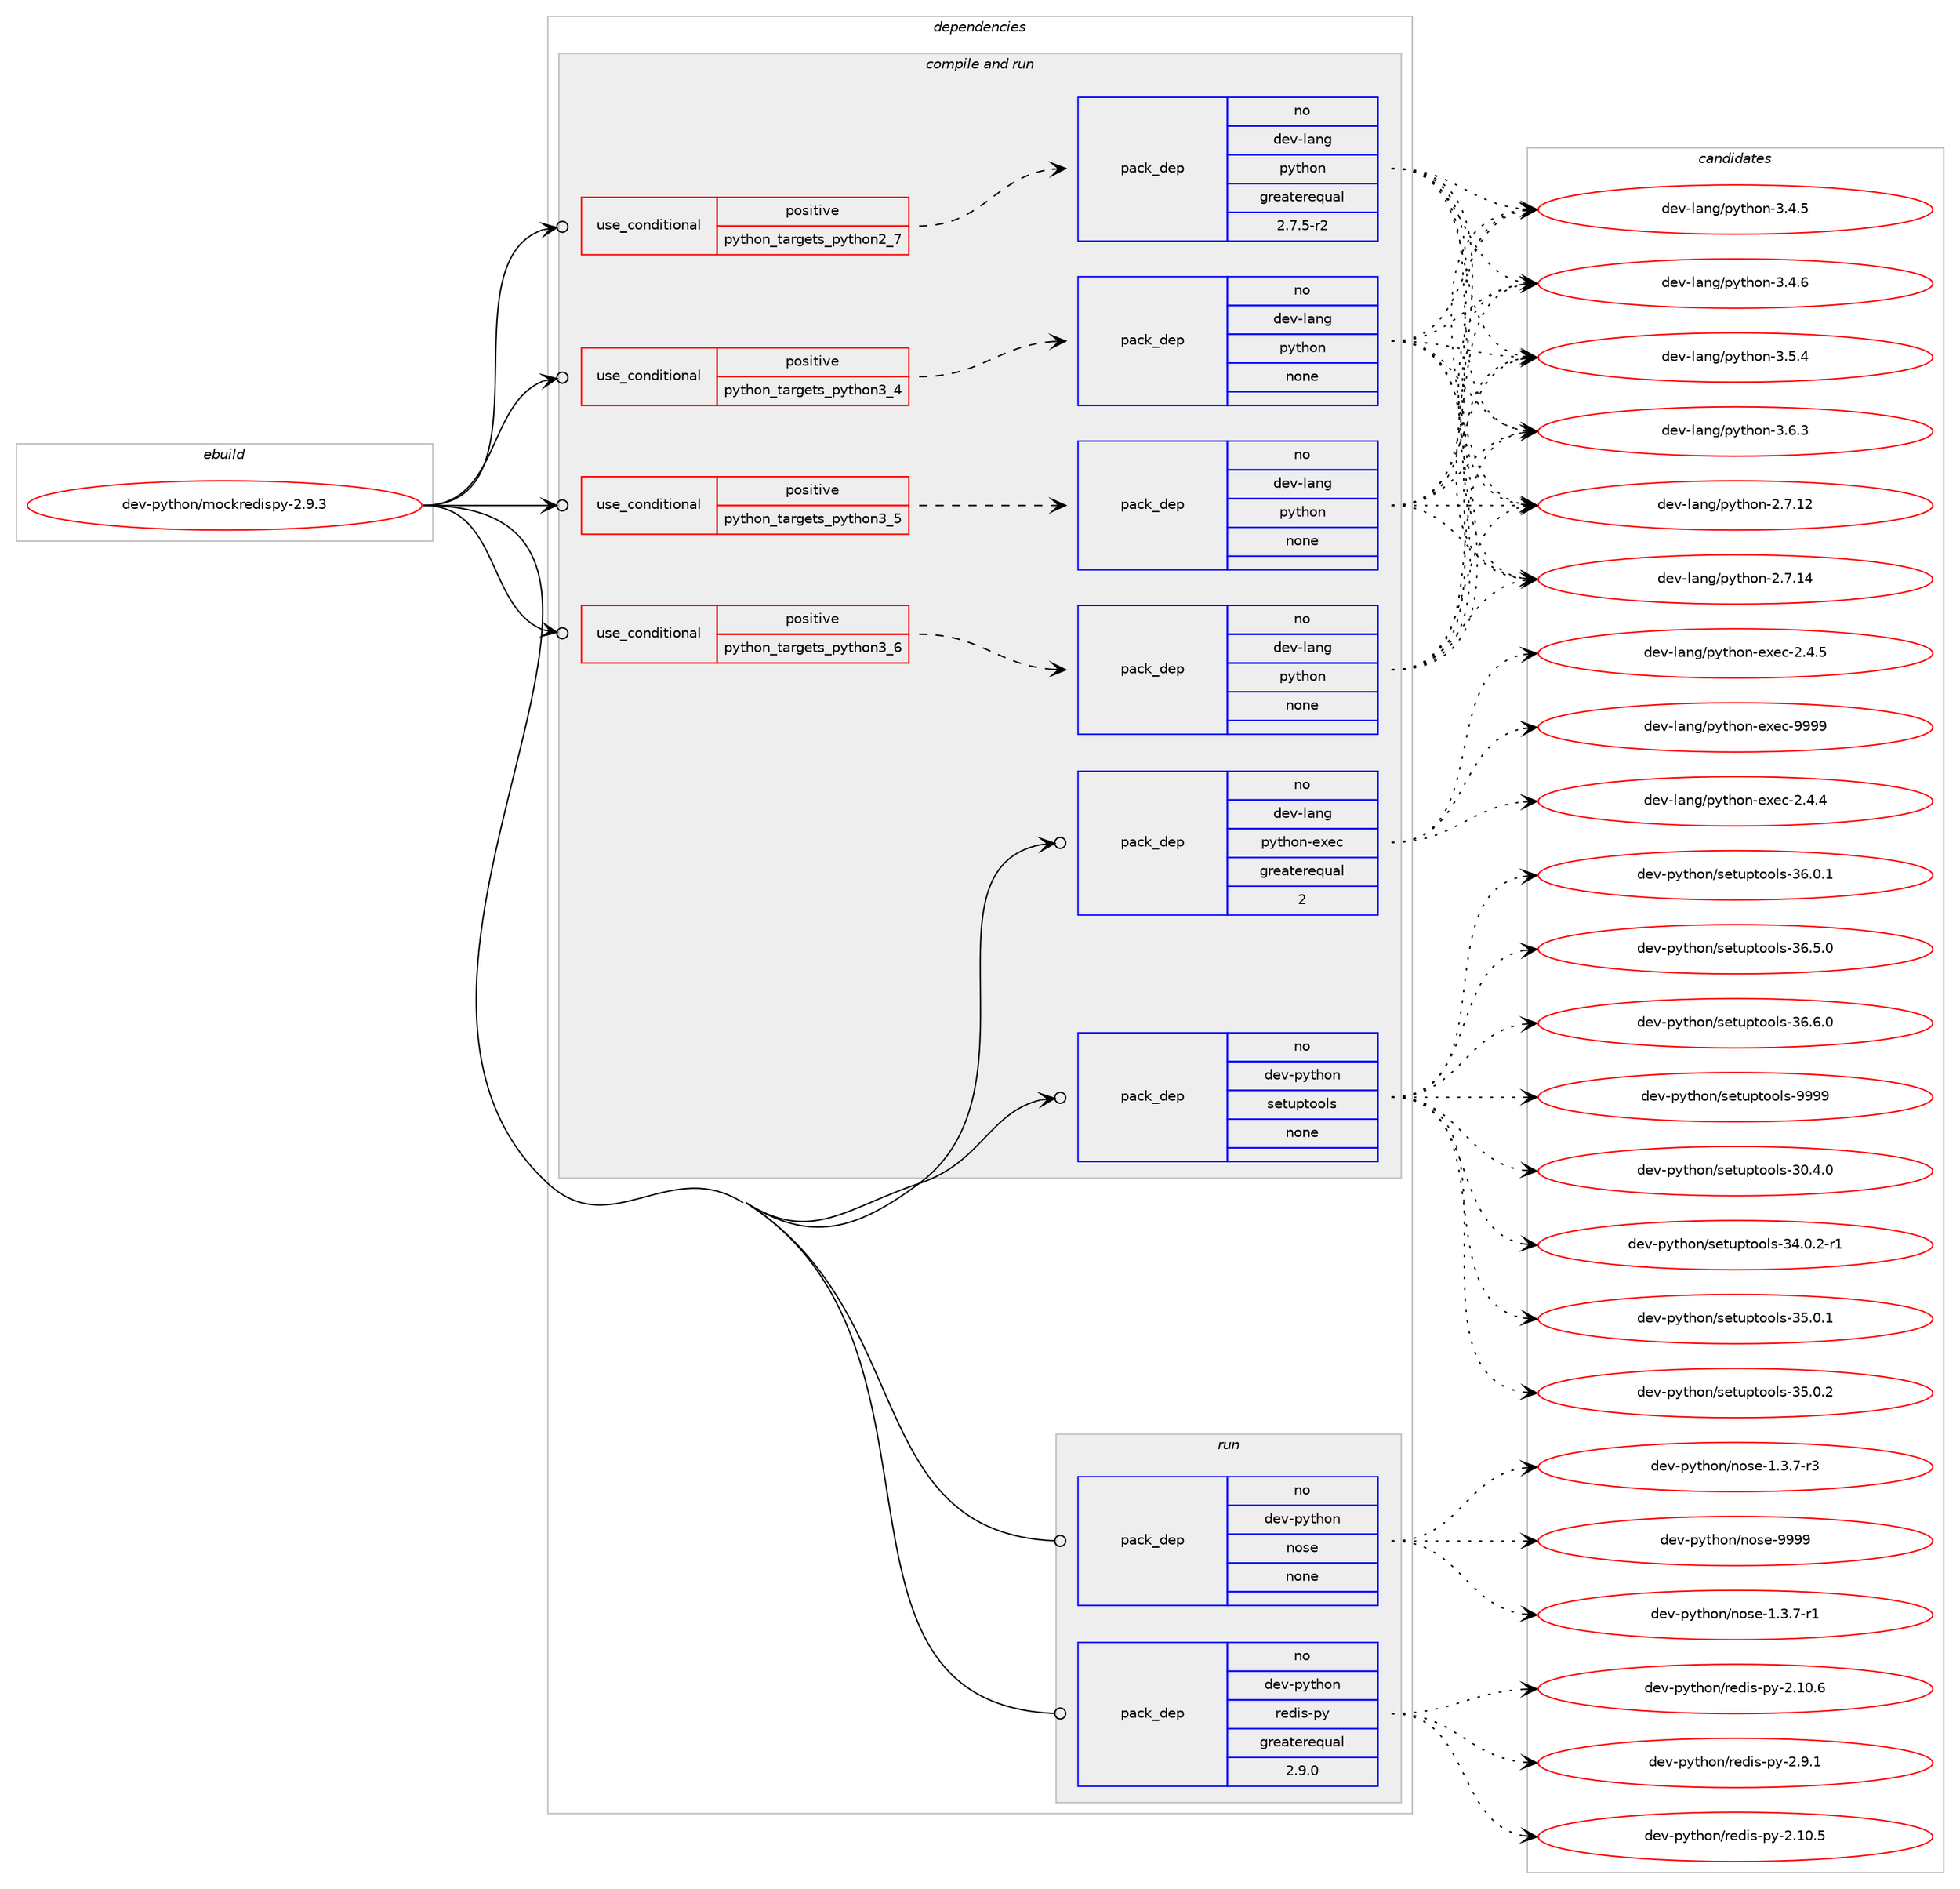 digraph prolog {

# *************
# Graph options
# *************

newrank=true;
concentrate=true;
compound=true;
graph [rankdir=LR,fontname=Helvetica,fontsize=10,ranksep=1.5];#, ranksep=2.5, nodesep=0.2];
edge  [arrowhead=vee];
node  [fontname=Helvetica,fontsize=10];

# **********
# The ebuild
# **********

subgraph cluster_leftcol {
color=gray;
rank=same;
label=<<i>ebuild</i>>;
id [label="dev-python/mockredispy-2.9.3", color=red, width=4, href="../dev-python/mockredispy-2.9.3.svg"];
}

# ****************
# The dependencies
# ****************

subgraph cluster_midcol {
color=gray;
label=<<i>dependencies</i>>;
subgraph cluster_compile {
fillcolor="#eeeeee";
style=filled;
label=<<i>compile</i>>;
}
subgraph cluster_compileandrun {
fillcolor="#eeeeee";
style=filled;
label=<<i>compile and run</i>>;
subgraph cond35586 {
dependency166483 [label=<<TABLE BORDER="0" CELLBORDER="1" CELLSPACING="0" CELLPADDING="4"><TR><TD ROWSPAN="3" CELLPADDING="10">use_conditional</TD></TR><TR><TD>positive</TD></TR><TR><TD>python_targets_python2_7</TD></TR></TABLE>>, shape=none, color=red];
subgraph pack127042 {
dependency166484 [label=<<TABLE BORDER="0" CELLBORDER="1" CELLSPACING="0" CELLPADDING="4" WIDTH="220"><TR><TD ROWSPAN="6" CELLPADDING="30">pack_dep</TD></TR><TR><TD WIDTH="110">no</TD></TR><TR><TD>dev-lang</TD></TR><TR><TD>python</TD></TR><TR><TD>greaterequal</TD></TR><TR><TD>2.7.5-r2</TD></TR></TABLE>>, shape=none, color=blue];
}
dependency166483:e -> dependency166484:w [weight=20,style="dashed",arrowhead="vee"];
}
id:e -> dependency166483:w [weight=20,style="solid",arrowhead="odotvee"];
subgraph cond35587 {
dependency166485 [label=<<TABLE BORDER="0" CELLBORDER="1" CELLSPACING="0" CELLPADDING="4"><TR><TD ROWSPAN="3" CELLPADDING="10">use_conditional</TD></TR><TR><TD>positive</TD></TR><TR><TD>python_targets_python3_4</TD></TR></TABLE>>, shape=none, color=red];
subgraph pack127043 {
dependency166486 [label=<<TABLE BORDER="0" CELLBORDER="1" CELLSPACING="0" CELLPADDING="4" WIDTH="220"><TR><TD ROWSPAN="6" CELLPADDING="30">pack_dep</TD></TR><TR><TD WIDTH="110">no</TD></TR><TR><TD>dev-lang</TD></TR><TR><TD>python</TD></TR><TR><TD>none</TD></TR><TR><TD></TD></TR></TABLE>>, shape=none, color=blue];
}
dependency166485:e -> dependency166486:w [weight=20,style="dashed",arrowhead="vee"];
}
id:e -> dependency166485:w [weight=20,style="solid",arrowhead="odotvee"];
subgraph cond35588 {
dependency166487 [label=<<TABLE BORDER="0" CELLBORDER="1" CELLSPACING="0" CELLPADDING="4"><TR><TD ROWSPAN="3" CELLPADDING="10">use_conditional</TD></TR><TR><TD>positive</TD></TR><TR><TD>python_targets_python3_5</TD></TR></TABLE>>, shape=none, color=red];
subgraph pack127044 {
dependency166488 [label=<<TABLE BORDER="0" CELLBORDER="1" CELLSPACING="0" CELLPADDING="4" WIDTH="220"><TR><TD ROWSPAN="6" CELLPADDING="30">pack_dep</TD></TR><TR><TD WIDTH="110">no</TD></TR><TR><TD>dev-lang</TD></TR><TR><TD>python</TD></TR><TR><TD>none</TD></TR><TR><TD></TD></TR></TABLE>>, shape=none, color=blue];
}
dependency166487:e -> dependency166488:w [weight=20,style="dashed",arrowhead="vee"];
}
id:e -> dependency166487:w [weight=20,style="solid",arrowhead="odotvee"];
subgraph cond35589 {
dependency166489 [label=<<TABLE BORDER="0" CELLBORDER="1" CELLSPACING="0" CELLPADDING="4"><TR><TD ROWSPAN="3" CELLPADDING="10">use_conditional</TD></TR><TR><TD>positive</TD></TR><TR><TD>python_targets_python3_6</TD></TR></TABLE>>, shape=none, color=red];
subgraph pack127045 {
dependency166490 [label=<<TABLE BORDER="0" CELLBORDER="1" CELLSPACING="0" CELLPADDING="4" WIDTH="220"><TR><TD ROWSPAN="6" CELLPADDING="30">pack_dep</TD></TR><TR><TD WIDTH="110">no</TD></TR><TR><TD>dev-lang</TD></TR><TR><TD>python</TD></TR><TR><TD>none</TD></TR><TR><TD></TD></TR></TABLE>>, shape=none, color=blue];
}
dependency166489:e -> dependency166490:w [weight=20,style="dashed",arrowhead="vee"];
}
id:e -> dependency166489:w [weight=20,style="solid",arrowhead="odotvee"];
subgraph pack127046 {
dependency166491 [label=<<TABLE BORDER="0" CELLBORDER="1" CELLSPACING="0" CELLPADDING="4" WIDTH="220"><TR><TD ROWSPAN="6" CELLPADDING="30">pack_dep</TD></TR><TR><TD WIDTH="110">no</TD></TR><TR><TD>dev-lang</TD></TR><TR><TD>python-exec</TD></TR><TR><TD>greaterequal</TD></TR><TR><TD>2</TD></TR></TABLE>>, shape=none, color=blue];
}
id:e -> dependency166491:w [weight=20,style="solid",arrowhead="odotvee"];
subgraph pack127047 {
dependency166492 [label=<<TABLE BORDER="0" CELLBORDER="1" CELLSPACING="0" CELLPADDING="4" WIDTH="220"><TR><TD ROWSPAN="6" CELLPADDING="30">pack_dep</TD></TR><TR><TD WIDTH="110">no</TD></TR><TR><TD>dev-python</TD></TR><TR><TD>setuptools</TD></TR><TR><TD>none</TD></TR><TR><TD></TD></TR></TABLE>>, shape=none, color=blue];
}
id:e -> dependency166492:w [weight=20,style="solid",arrowhead="odotvee"];
}
subgraph cluster_run {
fillcolor="#eeeeee";
style=filled;
label=<<i>run</i>>;
subgraph pack127048 {
dependency166493 [label=<<TABLE BORDER="0" CELLBORDER="1" CELLSPACING="0" CELLPADDING="4" WIDTH="220"><TR><TD ROWSPAN="6" CELLPADDING="30">pack_dep</TD></TR><TR><TD WIDTH="110">no</TD></TR><TR><TD>dev-python</TD></TR><TR><TD>nose</TD></TR><TR><TD>none</TD></TR><TR><TD></TD></TR></TABLE>>, shape=none, color=blue];
}
id:e -> dependency166493:w [weight=20,style="solid",arrowhead="odot"];
subgraph pack127049 {
dependency166494 [label=<<TABLE BORDER="0" CELLBORDER="1" CELLSPACING="0" CELLPADDING="4" WIDTH="220"><TR><TD ROWSPAN="6" CELLPADDING="30">pack_dep</TD></TR><TR><TD WIDTH="110">no</TD></TR><TR><TD>dev-python</TD></TR><TR><TD>redis-py</TD></TR><TR><TD>greaterequal</TD></TR><TR><TD>2.9.0</TD></TR></TABLE>>, shape=none, color=blue];
}
id:e -> dependency166494:w [weight=20,style="solid",arrowhead="odot"];
}
}

# **************
# The candidates
# **************

subgraph cluster_choices {
rank=same;
color=gray;
label=<<i>candidates</i>>;

subgraph choice127042 {
color=black;
nodesep=1;
choice10010111845108971101034711212111610411111045504655464950 [label="dev-lang/python-2.7.12", color=red, width=4,href="../dev-lang/python-2.7.12.svg"];
choice10010111845108971101034711212111610411111045504655464952 [label="dev-lang/python-2.7.14", color=red, width=4,href="../dev-lang/python-2.7.14.svg"];
choice100101118451089711010347112121116104111110455146524653 [label="dev-lang/python-3.4.5", color=red, width=4,href="../dev-lang/python-3.4.5.svg"];
choice100101118451089711010347112121116104111110455146524654 [label="dev-lang/python-3.4.6", color=red, width=4,href="../dev-lang/python-3.4.6.svg"];
choice100101118451089711010347112121116104111110455146534652 [label="dev-lang/python-3.5.4", color=red, width=4,href="../dev-lang/python-3.5.4.svg"];
choice100101118451089711010347112121116104111110455146544651 [label="dev-lang/python-3.6.3", color=red, width=4,href="../dev-lang/python-3.6.3.svg"];
dependency166484:e -> choice10010111845108971101034711212111610411111045504655464950:w [style=dotted,weight="100"];
dependency166484:e -> choice10010111845108971101034711212111610411111045504655464952:w [style=dotted,weight="100"];
dependency166484:e -> choice100101118451089711010347112121116104111110455146524653:w [style=dotted,weight="100"];
dependency166484:e -> choice100101118451089711010347112121116104111110455146524654:w [style=dotted,weight="100"];
dependency166484:e -> choice100101118451089711010347112121116104111110455146534652:w [style=dotted,weight="100"];
dependency166484:e -> choice100101118451089711010347112121116104111110455146544651:w [style=dotted,weight="100"];
}
subgraph choice127043 {
color=black;
nodesep=1;
choice10010111845108971101034711212111610411111045504655464950 [label="dev-lang/python-2.7.12", color=red, width=4,href="../dev-lang/python-2.7.12.svg"];
choice10010111845108971101034711212111610411111045504655464952 [label="dev-lang/python-2.7.14", color=red, width=4,href="../dev-lang/python-2.7.14.svg"];
choice100101118451089711010347112121116104111110455146524653 [label="dev-lang/python-3.4.5", color=red, width=4,href="../dev-lang/python-3.4.5.svg"];
choice100101118451089711010347112121116104111110455146524654 [label="dev-lang/python-3.4.6", color=red, width=4,href="../dev-lang/python-3.4.6.svg"];
choice100101118451089711010347112121116104111110455146534652 [label="dev-lang/python-3.5.4", color=red, width=4,href="../dev-lang/python-3.5.4.svg"];
choice100101118451089711010347112121116104111110455146544651 [label="dev-lang/python-3.6.3", color=red, width=4,href="../dev-lang/python-3.6.3.svg"];
dependency166486:e -> choice10010111845108971101034711212111610411111045504655464950:w [style=dotted,weight="100"];
dependency166486:e -> choice10010111845108971101034711212111610411111045504655464952:w [style=dotted,weight="100"];
dependency166486:e -> choice100101118451089711010347112121116104111110455146524653:w [style=dotted,weight="100"];
dependency166486:e -> choice100101118451089711010347112121116104111110455146524654:w [style=dotted,weight="100"];
dependency166486:e -> choice100101118451089711010347112121116104111110455146534652:w [style=dotted,weight="100"];
dependency166486:e -> choice100101118451089711010347112121116104111110455146544651:w [style=dotted,weight="100"];
}
subgraph choice127044 {
color=black;
nodesep=1;
choice10010111845108971101034711212111610411111045504655464950 [label="dev-lang/python-2.7.12", color=red, width=4,href="../dev-lang/python-2.7.12.svg"];
choice10010111845108971101034711212111610411111045504655464952 [label="dev-lang/python-2.7.14", color=red, width=4,href="../dev-lang/python-2.7.14.svg"];
choice100101118451089711010347112121116104111110455146524653 [label="dev-lang/python-3.4.5", color=red, width=4,href="../dev-lang/python-3.4.5.svg"];
choice100101118451089711010347112121116104111110455146524654 [label="dev-lang/python-3.4.6", color=red, width=4,href="../dev-lang/python-3.4.6.svg"];
choice100101118451089711010347112121116104111110455146534652 [label="dev-lang/python-3.5.4", color=red, width=4,href="../dev-lang/python-3.5.4.svg"];
choice100101118451089711010347112121116104111110455146544651 [label="dev-lang/python-3.6.3", color=red, width=4,href="../dev-lang/python-3.6.3.svg"];
dependency166488:e -> choice10010111845108971101034711212111610411111045504655464950:w [style=dotted,weight="100"];
dependency166488:e -> choice10010111845108971101034711212111610411111045504655464952:w [style=dotted,weight="100"];
dependency166488:e -> choice100101118451089711010347112121116104111110455146524653:w [style=dotted,weight="100"];
dependency166488:e -> choice100101118451089711010347112121116104111110455146524654:w [style=dotted,weight="100"];
dependency166488:e -> choice100101118451089711010347112121116104111110455146534652:w [style=dotted,weight="100"];
dependency166488:e -> choice100101118451089711010347112121116104111110455146544651:w [style=dotted,weight="100"];
}
subgraph choice127045 {
color=black;
nodesep=1;
choice10010111845108971101034711212111610411111045504655464950 [label="dev-lang/python-2.7.12", color=red, width=4,href="../dev-lang/python-2.7.12.svg"];
choice10010111845108971101034711212111610411111045504655464952 [label="dev-lang/python-2.7.14", color=red, width=4,href="../dev-lang/python-2.7.14.svg"];
choice100101118451089711010347112121116104111110455146524653 [label="dev-lang/python-3.4.5", color=red, width=4,href="../dev-lang/python-3.4.5.svg"];
choice100101118451089711010347112121116104111110455146524654 [label="dev-lang/python-3.4.6", color=red, width=4,href="../dev-lang/python-3.4.6.svg"];
choice100101118451089711010347112121116104111110455146534652 [label="dev-lang/python-3.5.4", color=red, width=4,href="../dev-lang/python-3.5.4.svg"];
choice100101118451089711010347112121116104111110455146544651 [label="dev-lang/python-3.6.3", color=red, width=4,href="../dev-lang/python-3.6.3.svg"];
dependency166490:e -> choice10010111845108971101034711212111610411111045504655464950:w [style=dotted,weight="100"];
dependency166490:e -> choice10010111845108971101034711212111610411111045504655464952:w [style=dotted,weight="100"];
dependency166490:e -> choice100101118451089711010347112121116104111110455146524653:w [style=dotted,weight="100"];
dependency166490:e -> choice100101118451089711010347112121116104111110455146524654:w [style=dotted,weight="100"];
dependency166490:e -> choice100101118451089711010347112121116104111110455146534652:w [style=dotted,weight="100"];
dependency166490:e -> choice100101118451089711010347112121116104111110455146544651:w [style=dotted,weight="100"];
}
subgraph choice127046 {
color=black;
nodesep=1;
choice1001011184510897110103471121211161041111104510112010199455046524652 [label="dev-lang/python-exec-2.4.4", color=red, width=4,href="../dev-lang/python-exec-2.4.4.svg"];
choice1001011184510897110103471121211161041111104510112010199455046524653 [label="dev-lang/python-exec-2.4.5", color=red, width=4,href="../dev-lang/python-exec-2.4.5.svg"];
choice10010111845108971101034711212111610411111045101120101994557575757 [label="dev-lang/python-exec-9999", color=red, width=4,href="../dev-lang/python-exec-9999.svg"];
dependency166491:e -> choice1001011184510897110103471121211161041111104510112010199455046524652:w [style=dotted,weight="100"];
dependency166491:e -> choice1001011184510897110103471121211161041111104510112010199455046524653:w [style=dotted,weight="100"];
dependency166491:e -> choice10010111845108971101034711212111610411111045101120101994557575757:w [style=dotted,weight="100"];
}
subgraph choice127047 {
color=black;
nodesep=1;
choice100101118451121211161041111104711510111611711211611111110811545514846524648 [label="dev-python/setuptools-30.4.0", color=red, width=4,href="../dev-python/setuptools-30.4.0.svg"];
choice1001011184511212111610411111047115101116117112116111111108115455152464846504511449 [label="dev-python/setuptools-34.0.2-r1", color=red, width=4,href="../dev-python/setuptools-34.0.2-r1.svg"];
choice100101118451121211161041111104711510111611711211611111110811545515346484649 [label="dev-python/setuptools-35.0.1", color=red, width=4,href="../dev-python/setuptools-35.0.1.svg"];
choice100101118451121211161041111104711510111611711211611111110811545515346484650 [label="dev-python/setuptools-35.0.2", color=red, width=4,href="../dev-python/setuptools-35.0.2.svg"];
choice100101118451121211161041111104711510111611711211611111110811545515446484649 [label="dev-python/setuptools-36.0.1", color=red, width=4,href="../dev-python/setuptools-36.0.1.svg"];
choice100101118451121211161041111104711510111611711211611111110811545515446534648 [label="dev-python/setuptools-36.5.0", color=red, width=4,href="../dev-python/setuptools-36.5.0.svg"];
choice100101118451121211161041111104711510111611711211611111110811545515446544648 [label="dev-python/setuptools-36.6.0", color=red, width=4,href="../dev-python/setuptools-36.6.0.svg"];
choice10010111845112121116104111110471151011161171121161111111081154557575757 [label="dev-python/setuptools-9999", color=red, width=4,href="../dev-python/setuptools-9999.svg"];
dependency166492:e -> choice100101118451121211161041111104711510111611711211611111110811545514846524648:w [style=dotted,weight="100"];
dependency166492:e -> choice1001011184511212111610411111047115101116117112116111111108115455152464846504511449:w [style=dotted,weight="100"];
dependency166492:e -> choice100101118451121211161041111104711510111611711211611111110811545515346484649:w [style=dotted,weight="100"];
dependency166492:e -> choice100101118451121211161041111104711510111611711211611111110811545515346484650:w [style=dotted,weight="100"];
dependency166492:e -> choice100101118451121211161041111104711510111611711211611111110811545515446484649:w [style=dotted,weight="100"];
dependency166492:e -> choice100101118451121211161041111104711510111611711211611111110811545515446534648:w [style=dotted,weight="100"];
dependency166492:e -> choice100101118451121211161041111104711510111611711211611111110811545515446544648:w [style=dotted,weight="100"];
dependency166492:e -> choice10010111845112121116104111110471151011161171121161111111081154557575757:w [style=dotted,weight="100"];
}
subgraph choice127048 {
color=black;
nodesep=1;
choice10010111845112121116104111110471101111151014549465146554511449 [label="dev-python/nose-1.3.7-r1", color=red, width=4,href="../dev-python/nose-1.3.7-r1.svg"];
choice10010111845112121116104111110471101111151014549465146554511451 [label="dev-python/nose-1.3.7-r3", color=red, width=4,href="../dev-python/nose-1.3.7-r3.svg"];
choice10010111845112121116104111110471101111151014557575757 [label="dev-python/nose-9999", color=red, width=4,href="../dev-python/nose-9999.svg"];
dependency166493:e -> choice10010111845112121116104111110471101111151014549465146554511449:w [style=dotted,weight="100"];
dependency166493:e -> choice10010111845112121116104111110471101111151014549465146554511451:w [style=dotted,weight="100"];
dependency166493:e -> choice10010111845112121116104111110471101111151014557575757:w [style=dotted,weight="100"];
}
subgraph choice127049 {
color=black;
nodesep=1;
choice10010111845112121116104111110471141011001051154511212145504649484653 [label="dev-python/redis-py-2.10.5", color=red, width=4,href="../dev-python/redis-py-2.10.5.svg"];
choice10010111845112121116104111110471141011001051154511212145504649484654 [label="dev-python/redis-py-2.10.6", color=red, width=4,href="../dev-python/redis-py-2.10.6.svg"];
choice100101118451121211161041111104711410110010511545112121455046574649 [label="dev-python/redis-py-2.9.1", color=red, width=4,href="../dev-python/redis-py-2.9.1.svg"];
dependency166494:e -> choice10010111845112121116104111110471141011001051154511212145504649484653:w [style=dotted,weight="100"];
dependency166494:e -> choice10010111845112121116104111110471141011001051154511212145504649484654:w [style=dotted,weight="100"];
dependency166494:e -> choice100101118451121211161041111104711410110010511545112121455046574649:w [style=dotted,weight="100"];
}
}

}
